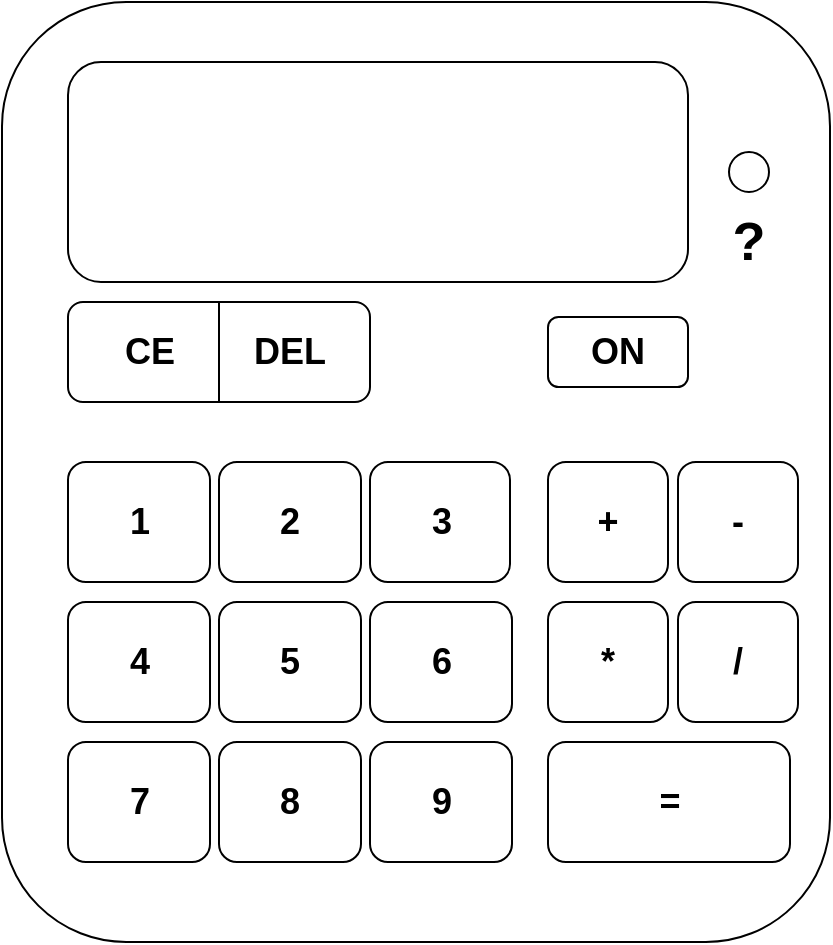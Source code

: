 <mxfile version="14.1.1" type="github">
  <diagram id="obmalHlAoBQwvRogUrdl" name="Page-1">
    <mxGraphModel dx="536" dy="604" grid="1" gridSize="10" guides="1" tooltips="1" connect="1" arrows="1" fold="1" page="1" pageScale="1" pageWidth="827" pageHeight="1169" math="0" shadow="0">
      <root>
        <mxCell id="0" />
        <mxCell id="1" parent="0" />
        <mxCell id="tR6j3zLINmBn2Jut2dCj-3" value="" style="rounded=1;whiteSpace=wrap;html=1;" vertex="1" parent="1">
          <mxGeometry x="226" y="40" width="414" height="470" as="geometry" />
        </mxCell>
        <mxCell id="tR6j3zLINmBn2Jut2dCj-4" value="" style="rounded=1;whiteSpace=wrap;html=1;" vertex="1" parent="1">
          <mxGeometry x="259" y="70" width="310" height="110" as="geometry" />
        </mxCell>
        <mxCell id="tR6j3zLINmBn2Jut2dCj-5" value="" style="rounded=1;whiteSpace=wrap;html=1;" vertex="1" parent="1">
          <mxGeometry x="259" y="190" width="151" height="50" as="geometry" />
        </mxCell>
        <mxCell id="tR6j3zLINmBn2Jut2dCj-8" value="" style="endArrow=none;html=1;entryX=0.5;entryY=0;entryDx=0;entryDy=0;exitX=0.5;exitY=1;exitDx=0;exitDy=0;" edge="1" parent="1" source="tR6j3zLINmBn2Jut2dCj-5" target="tR6j3zLINmBn2Jut2dCj-5">
          <mxGeometry width="50" height="50" relative="1" as="geometry">
            <mxPoint x="423" y="250" as="sourcePoint" />
            <mxPoint x="423" y="200" as="targetPoint" />
          </mxGeometry>
        </mxCell>
        <mxCell id="tR6j3zLINmBn2Jut2dCj-10" value="&lt;b&gt;&lt;font style=&quot;font-size: 18px&quot;&gt;CE&lt;/font&gt;&lt;/b&gt;" style="text;html=1;strokeColor=none;fillColor=none;align=center;verticalAlign=middle;whiteSpace=wrap;rounded=0;" vertex="1" parent="1">
          <mxGeometry x="270" y="202.5" width="60" height="25" as="geometry" />
        </mxCell>
        <mxCell id="tR6j3zLINmBn2Jut2dCj-11" value="&lt;b&gt;&lt;font style=&quot;font-size: 18px&quot;&gt;DEL&lt;/font&gt;&lt;/b&gt;" style="text;html=1;strokeColor=none;fillColor=none;align=center;verticalAlign=middle;whiteSpace=wrap;rounded=0;" vertex="1" parent="1">
          <mxGeometry x="340" y="202.5" width="60" height="25" as="geometry" />
        </mxCell>
        <mxCell id="tR6j3zLINmBn2Jut2dCj-12" value="" style="rounded=1;whiteSpace=wrap;html=1;" vertex="1" parent="1">
          <mxGeometry x="499" y="197.5" width="70" height="35" as="geometry" />
        </mxCell>
        <mxCell id="tR6j3zLINmBn2Jut2dCj-14" value="&lt;b&gt;&lt;font style=&quot;font-size: 18px&quot;&gt;ON&lt;/font&gt;&lt;/b&gt;" style="text;html=1;strokeColor=none;fillColor=none;align=center;verticalAlign=middle;whiteSpace=wrap;rounded=0;" vertex="1" parent="1">
          <mxGeometry x="504" y="202.5" width="60" height="25" as="geometry" />
        </mxCell>
        <mxCell id="tR6j3zLINmBn2Jut2dCj-16" value="&lt;b&gt;&lt;font style=&quot;font-size: 27px&quot;&gt;?&lt;/font&gt;&lt;/b&gt;" style="text;html=1;strokeColor=none;fillColor=none;align=center;verticalAlign=middle;whiteSpace=wrap;rounded=0;" vertex="1" parent="1">
          <mxGeometry x="569" y="140" width="61" height="40" as="geometry" />
        </mxCell>
        <mxCell id="tR6j3zLINmBn2Jut2dCj-17" value="" style="rounded=1;whiteSpace=wrap;html=1;" vertex="1" parent="1">
          <mxGeometry x="259" y="270" width="71" height="60" as="geometry" />
        </mxCell>
        <mxCell id="tR6j3zLINmBn2Jut2dCj-23" value="" style="rounded=1;whiteSpace=wrap;html=1;" vertex="1" parent="1">
          <mxGeometry x="334.5" y="270" width="71" height="60" as="geometry" />
        </mxCell>
        <mxCell id="tR6j3zLINmBn2Jut2dCj-24" value="" style="rounded=1;whiteSpace=wrap;html=1;" vertex="1" parent="1">
          <mxGeometry x="410" y="270" width="70" height="60" as="geometry" />
        </mxCell>
        <mxCell id="tR6j3zLINmBn2Jut2dCj-25" value="" style="rounded=1;whiteSpace=wrap;html=1;" vertex="1" parent="1">
          <mxGeometry x="259" y="340" width="71" height="60" as="geometry" />
        </mxCell>
        <mxCell id="tR6j3zLINmBn2Jut2dCj-26" value="" style="rounded=1;whiteSpace=wrap;html=1;" vertex="1" parent="1">
          <mxGeometry x="334.5" y="340" width="71" height="60" as="geometry" />
        </mxCell>
        <mxCell id="tR6j3zLINmBn2Jut2dCj-27" value="" style="rounded=1;whiteSpace=wrap;html=1;" vertex="1" parent="1">
          <mxGeometry x="410" y="340" width="71" height="60" as="geometry" />
        </mxCell>
        <mxCell id="tR6j3zLINmBn2Jut2dCj-28" value="" style="rounded=1;whiteSpace=wrap;html=1;" vertex="1" parent="1">
          <mxGeometry x="259" y="410" width="71" height="60" as="geometry" />
        </mxCell>
        <mxCell id="tR6j3zLINmBn2Jut2dCj-29" value="" style="rounded=1;whiteSpace=wrap;html=1;" vertex="1" parent="1">
          <mxGeometry x="334.5" y="410" width="71" height="60" as="geometry" />
        </mxCell>
        <mxCell id="tR6j3zLINmBn2Jut2dCj-30" value="" style="rounded=1;whiteSpace=wrap;html=1;" vertex="1" parent="1">
          <mxGeometry x="410" y="410" width="71" height="60" as="geometry" />
        </mxCell>
        <mxCell id="tR6j3zLINmBn2Jut2dCj-31" value="&lt;b&gt;&lt;font style=&quot;font-size: 18px&quot;&gt;1&lt;/font&gt;&lt;/b&gt;" style="text;html=1;strokeColor=none;fillColor=none;align=center;verticalAlign=middle;whiteSpace=wrap;rounded=0;" vertex="1" parent="1">
          <mxGeometry x="264.5" y="287.5" width="60" height="25" as="geometry" />
        </mxCell>
        <mxCell id="tR6j3zLINmBn2Jut2dCj-32" value="&lt;b&gt;&lt;font style=&quot;font-size: 18px&quot;&gt;2&lt;/font&gt;&lt;/b&gt;" style="text;html=1;strokeColor=none;fillColor=none;align=center;verticalAlign=middle;whiteSpace=wrap;rounded=0;" vertex="1" parent="1">
          <mxGeometry x="340" y="287.5" width="60" height="25" as="geometry" />
        </mxCell>
        <mxCell id="tR6j3zLINmBn2Jut2dCj-33" value="&lt;b&gt;&lt;font style=&quot;font-size: 18px&quot;&gt;3&lt;/font&gt;&lt;/b&gt;" style="text;html=1;strokeColor=none;fillColor=none;align=center;verticalAlign=middle;whiteSpace=wrap;rounded=0;" vertex="1" parent="1">
          <mxGeometry x="415.5" y="287.5" width="60" height="25" as="geometry" />
        </mxCell>
        <mxCell id="tR6j3zLINmBn2Jut2dCj-34" value="&lt;b&gt;&lt;font style=&quot;font-size: 18px&quot;&gt;4&lt;/font&gt;&lt;/b&gt;" style="text;html=1;strokeColor=none;fillColor=none;align=center;verticalAlign=middle;whiteSpace=wrap;rounded=0;" vertex="1" parent="1">
          <mxGeometry x="264.5" y="357.5" width="60" height="25" as="geometry" />
        </mxCell>
        <mxCell id="tR6j3zLINmBn2Jut2dCj-35" value="&lt;b&gt;&lt;font style=&quot;font-size: 18px&quot;&gt;5&lt;/font&gt;&lt;/b&gt;" style="text;html=1;strokeColor=none;fillColor=none;align=center;verticalAlign=middle;whiteSpace=wrap;rounded=0;" vertex="1" parent="1">
          <mxGeometry x="340" y="357.5" width="60" height="25" as="geometry" />
        </mxCell>
        <mxCell id="tR6j3zLINmBn2Jut2dCj-36" value="&lt;b&gt;&lt;font style=&quot;font-size: 18px&quot;&gt;6&lt;/font&gt;&lt;/b&gt;" style="text;html=1;strokeColor=none;fillColor=none;align=center;verticalAlign=middle;whiteSpace=wrap;rounded=0;" vertex="1" parent="1">
          <mxGeometry x="415.5" y="357.5" width="60" height="25" as="geometry" />
        </mxCell>
        <mxCell id="tR6j3zLINmBn2Jut2dCj-37" value="&lt;b&gt;&lt;font style=&quot;font-size: 18px&quot;&gt;7&lt;/font&gt;&lt;/b&gt;" style="text;html=1;strokeColor=none;fillColor=none;align=center;verticalAlign=middle;whiteSpace=wrap;rounded=0;" vertex="1" parent="1">
          <mxGeometry x="264.5" y="427.5" width="60" height="25" as="geometry" />
        </mxCell>
        <mxCell id="tR6j3zLINmBn2Jut2dCj-38" value="&lt;b&gt;&lt;font style=&quot;font-size: 18px&quot;&gt;8&lt;/font&gt;&lt;/b&gt;" style="text;html=1;strokeColor=none;fillColor=none;align=center;verticalAlign=middle;whiteSpace=wrap;rounded=0;" vertex="1" parent="1">
          <mxGeometry x="340" y="427.5" width="60" height="25" as="geometry" />
        </mxCell>
        <mxCell id="tR6j3zLINmBn2Jut2dCj-39" value="&lt;b&gt;&lt;font style=&quot;font-size: 18px&quot;&gt;9&lt;/font&gt;&lt;/b&gt;" style="text;html=1;strokeColor=none;fillColor=none;align=center;verticalAlign=middle;whiteSpace=wrap;rounded=0;" vertex="1" parent="1">
          <mxGeometry x="415.5" y="427.5" width="60" height="25" as="geometry" />
        </mxCell>
        <mxCell id="tR6j3zLINmBn2Jut2dCj-40" value="" style="rounded=1;whiteSpace=wrap;html=1;" vertex="1" parent="1">
          <mxGeometry x="499" y="270" width="60" height="60" as="geometry" />
        </mxCell>
        <mxCell id="tR6j3zLINmBn2Jut2dCj-41" value="" style="rounded=1;whiteSpace=wrap;html=1;" vertex="1" parent="1">
          <mxGeometry x="564" y="270" width="60" height="60" as="geometry" />
        </mxCell>
        <mxCell id="tR6j3zLINmBn2Jut2dCj-42" value="" style="rounded=1;whiteSpace=wrap;html=1;" vertex="1" parent="1">
          <mxGeometry x="499" y="340" width="60" height="60" as="geometry" />
        </mxCell>
        <mxCell id="tR6j3zLINmBn2Jut2dCj-43" value="" style="rounded=1;whiteSpace=wrap;html=1;" vertex="1" parent="1">
          <mxGeometry x="564" y="340" width="60" height="60" as="geometry" />
        </mxCell>
        <mxCell id="tR6j3zLINmBn2Jut2dCj-44" value="" style="rounded=1;whiteSpace=wrap;html=1;" vertex="1" parent="1">
          <mxGeometry x="499" y="410" width="121" height="60" as="geometry" />
        </mxCell>
        <mxCell id="tR6j3zLINmBn2Jut2dCj-45" value="" style="ellipse;whiteSpace=wrap;html=1;aspect=fixed;rounded=1;" vertex="1" parent="1">
          <mxGeometry x="589.5" y="115" width="20" height="20" as="geometry" />
        </mxCell>
        <mxCell id="tR6j3zLINmBn2Jut2dCj-46" value="&lt;b&gt;&lt;font style=&quot;font-size: 18px&quot;&gt;+&lt;/font&gt;&lt;/b&gt;" style="text;html=1;strokeColor=none;fillColor=none;align=center;verticalAlign=middle;whiteSpace=wrap;rounded=0;" vertex="1" parent="1">
          <mxGeometry x="499" y="287.5" width="60" height="25" as="geometry" />
        </mxCell>
        <mxCell id="tR6j3zLINmBn2Jut2dCj-47" value="&lt;b&gt;&lt;font style=&quot;font-size: 18px&quot;&gt;-&lt;/font&gt;&lt;/b&gt;" style="text;html=1;strokeColor=none;fillColor=none;align=center;verticalAlign=middle;whiteSpace=wrap;rounded=0;" vertex="1" parent="1">
          <mxGeometry x="564" y="287.5" width="60" height="25" as="geometry" />
        </mxCell>
        <mxCell id="tR6j3zLINmBn2Jut2dCj-48" value="&lt;b&gt;&lt;font style=&quot;font-size: 18px&quot;&gt;*&lt;/font&gt;&lt;/b&gt;" style="text;html=1;strokeColor=none;fillColor=none;align=center;verticalAlign=middle;whiteSpace=wrap;rounded=0;" vertex="1" parent="1">
          <mxGeometry x="499" y="357.5" width="60" height="25" as="geometry" />
        </mxCell>
        <mxCell id="tR6j3zLINmBn2Jut2dCj-49" value="&lt;b&gt;&lt;font style=&quot;font-size: 18px&quot;&gt;/&lt;/font&gt;&lt;/b&gt;&lt;span style=&quot;color: rgba(0 , 0 , 0 , 0) ; font-family: monospace ; font-size: 0px&quot;&gt;%3CmxGraphModel%3E%3Croot%3E%3CmxCell%20id%3D%220%22%2F%3E%3CmxCell%20id%3D%221%22%20parent%3D%220%22%2F%3E%3CmxCell%20id%3D%222%22%20value%3D%22%26lt%3Bb%26gt%3B%26lt%3Bfont%20style%3D%26quot%3Bfont-size%3A%2018px%26quot%3B%26gt%3B%2B%26lt%3B%2Ffont%26gt%3B%26lt%3B%2Fb%26gt%3B%22%20style%3D%22text%3Bhtml%3D1%3BstrokeColor%3Dnone%3BfillColor%3Dnone%3Balign%3Dcenter%3BverticalAlign%3Dmiddle%3BwhiteSpace%3Dwrap%3Brounded%3D0%3B%22%20vertex%3D%221%22%20parent%3D%221%22%3E%3CmxGeometry%20x%3D%22499%22%20y%3D%22287.5%22%20width%3D%2260%22%20height%3D%2225%22%20as%3D%22geometry%22%2F%3E%3C%2FmxCell%3E%3C%2Froot%3E%3C%2FmxGraphModel%3E&lt;/span&gt;" style="text;html=1;strokeColor=none;fillColor=none;align=center;verticalAlign=middle;whiteSpace=wrap;rounded=0;" vertex="1" parent="1">
          <mxGeometry x="564" y="357.5" width="60" height="25" as="geometry" />
        </mxCell>
        <mxCell id="tR6j3zLINmBn2Jut2dCj-50" value="&lt;span style=&quot;font-size: 18px&quot;&gt;&lt;b&gt;=&lt;/b&gt;&lt;/span&gt;" style="text;html=1;strokeColor=none;fillColor=none;align=center;verticalAlign=middle;whiteSpace=wrap;rounded=0;" vertex="1" parent="1">
          <mxGeometry x="529.5" y="427.5" width="60" height="25" as="geometry" />
        </mxCell>
      </root>
    </mxGraphModel>
  </diagram>
</mxfile>
